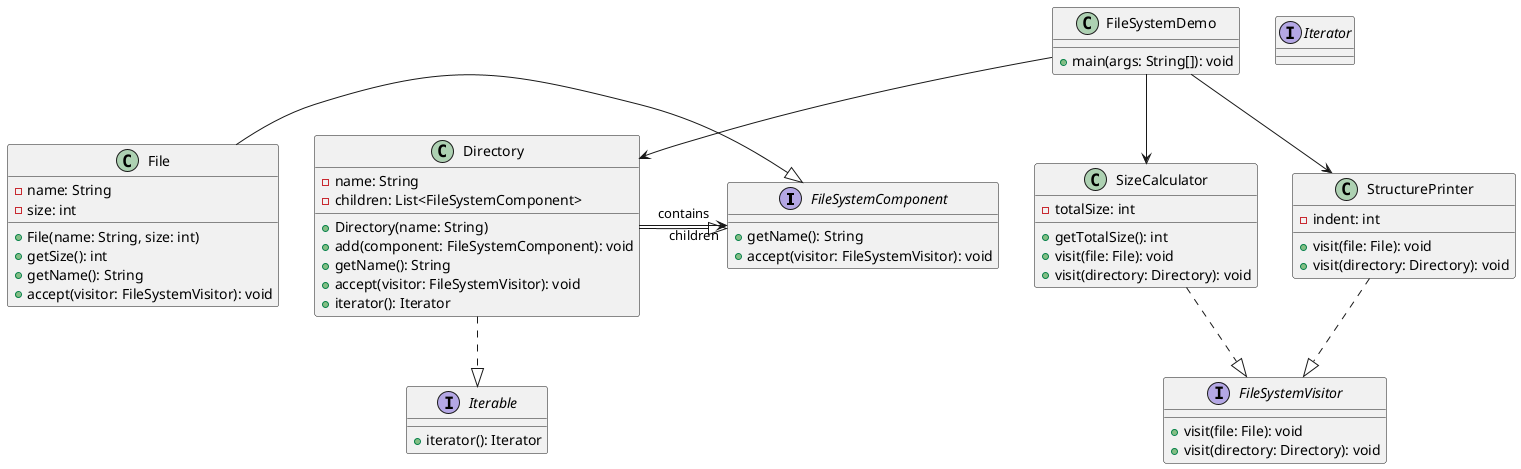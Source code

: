 @startuml FileSystemDemo

' === Interfaces ===
interface FileSystemComponent {
    +getName(): String
    +accept(visitor: FileSystemVisitor): void
}

interface FileSystemVisitor {
    +visit(file: File): void
    +visit(directory: Directory): void
}

interface Iterable {
    +iterator(): Iterator
}

interface Iterator {
}

' === Classes ===
class File {
    -name: String
    -size: int
    +File(name: String, size: int)
    +getSize(): int
    +getName(): String
    +accept(visitor: FileSystemVisitor): void
}

class Directory {
    -name: String
    -children: List<FileSystemComponent>
    +Directory(name: String)
    +add(component: FileSystemComponent): void
    +getName(): String
    +accept(visitor: FileSystemVisitor): void
    +iterator(): Iterator
}

class SizeCalculator {
    -totalSize: int
    +getTotalSize(): int
    +visit(file: File): void
    +visit(directory: Directory): void
}

class StructurePrinter {
    -indent: int
    +visit(file: File): void
    +visit(directory: Directory): void
}

class FileSystemDemo {
    +main(args: String[]): void
}

' === Relationships ===
File -|> FileSystemComponent
Directory -|> FileSystemComponent
Directory ..|> Iterable
Directory --> "children" FileSystemComponent : contains

SizeCalculator ..|> FileSystemVisitor
StructurePrinter ..|> FileSystemVisitor

FileSystemDemo --> Directory
FileSystemDemo --> SizeCalculator
FileSystemDemo --> StructurePrinter

@enduml
